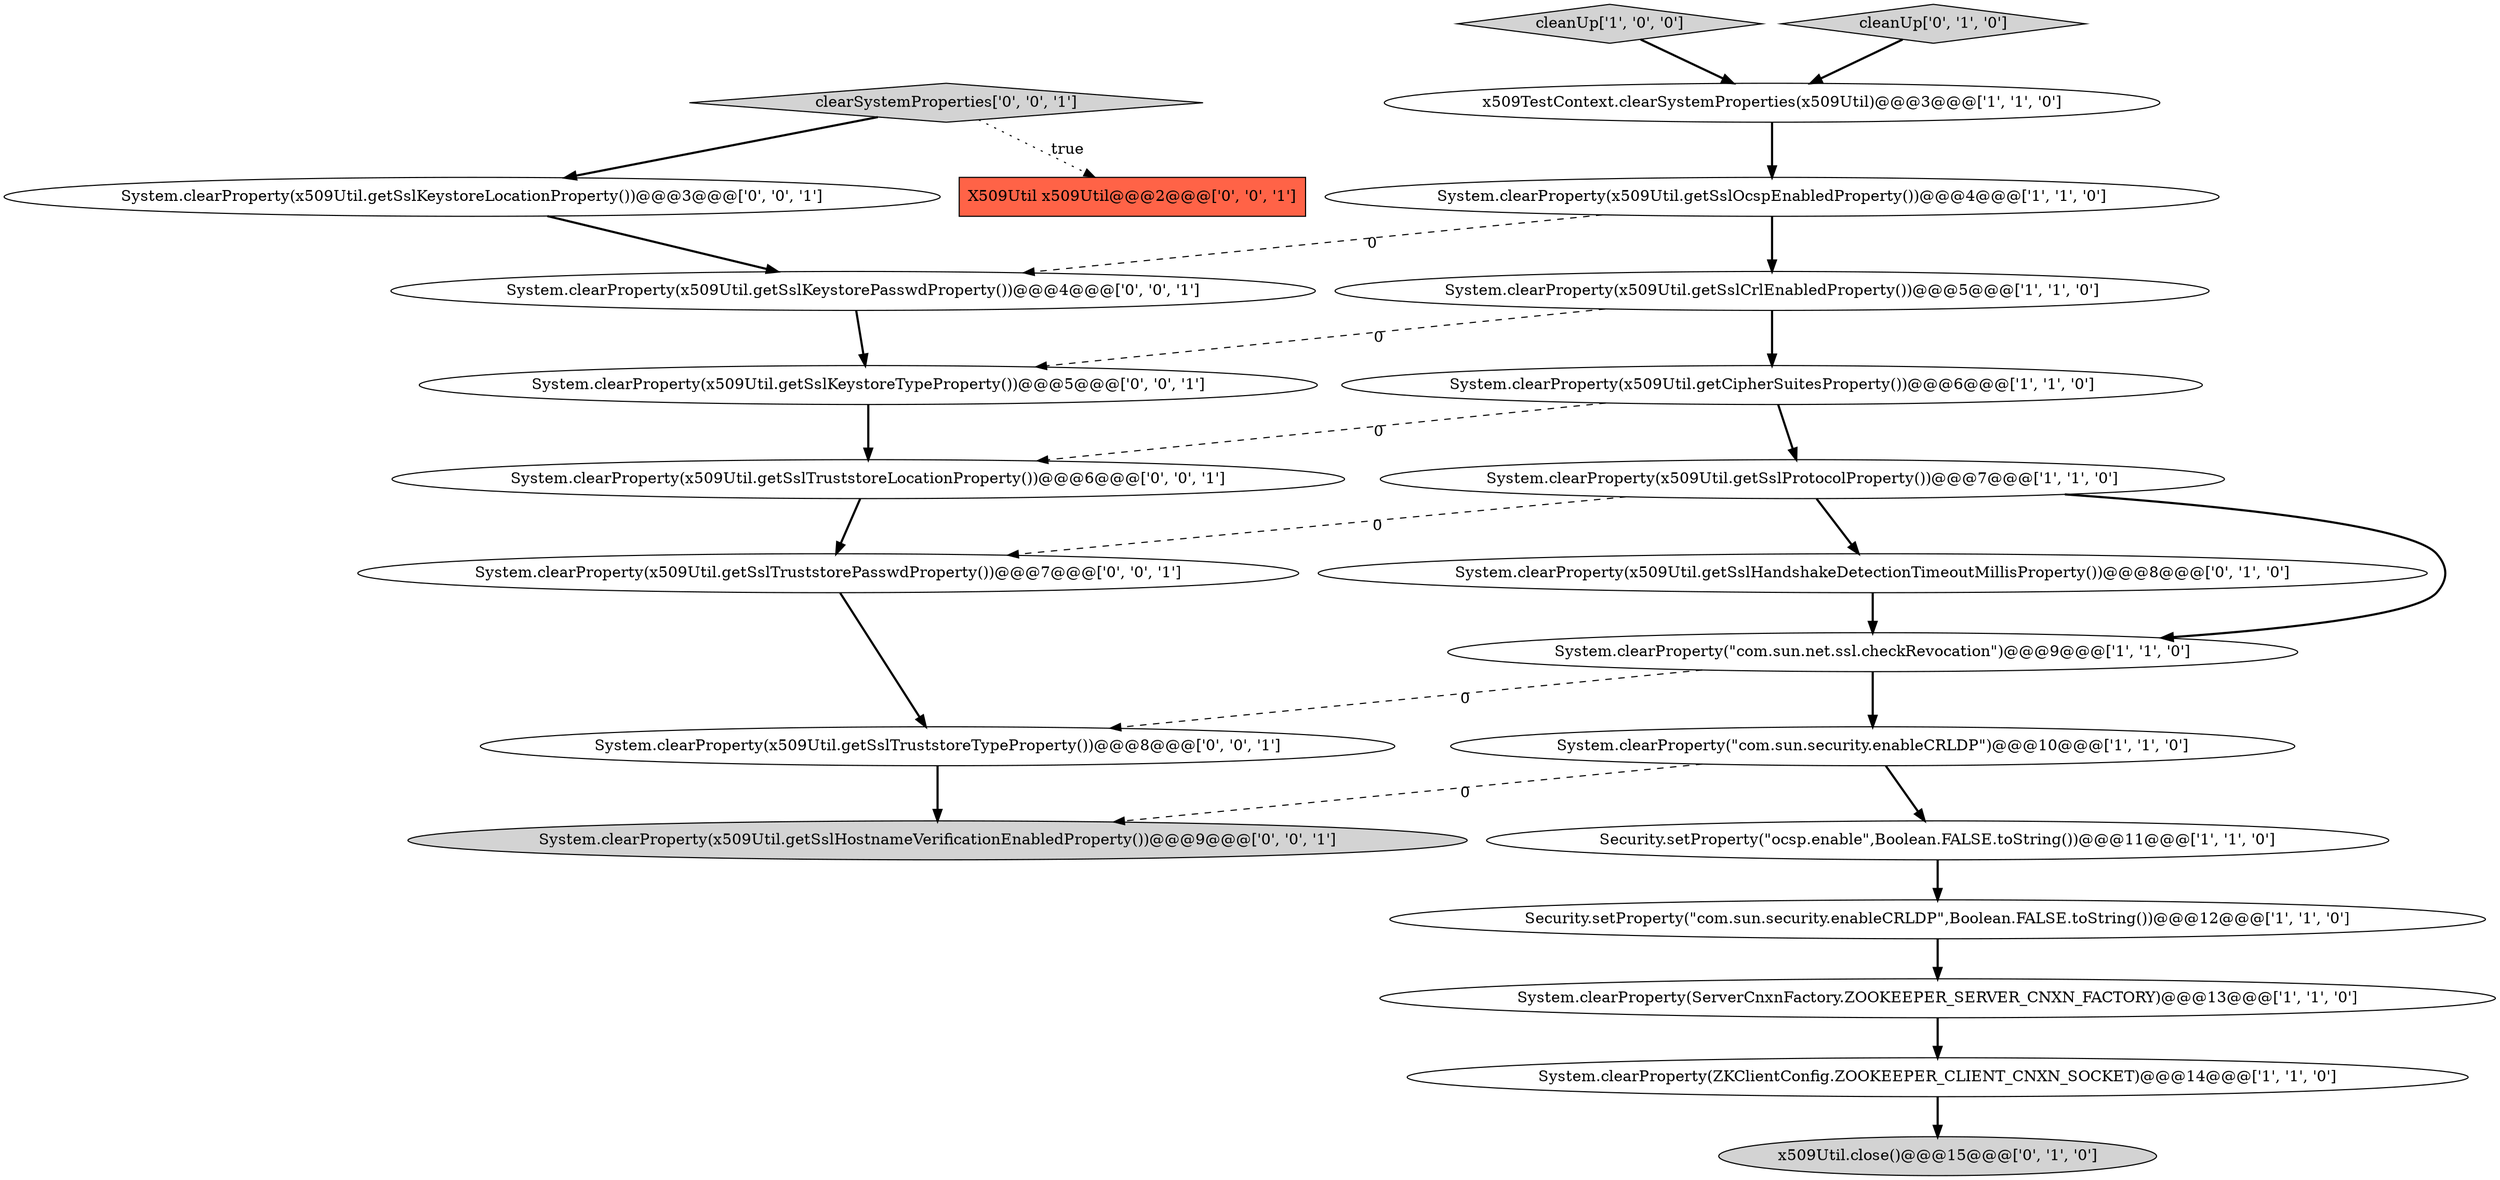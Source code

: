 digraph {
4 [style = filled, label = "System.clearProperty(ZKClientConfig.ZOOKEEPER_CLIENT_CNXN_SOCKET)@@@14@@@['1', '1', '0']", fillcolor = white, shape = ellipse image = "AAA0AAABBB1BBB"];
23 [style = filled, label = "System.clearProperty(x509Util.getSslTruststoreLocationProperty())@@@6@@@['0', '0', '1']", fillcolor = white, shape = ellipse image = "AAA0AAABBB3BBB"];
14 [style = filled, label = "x509Util.close()@@@15@@@['0', '1', '0']", fillcolor = lightgray, shape = ellipse image = "AAA1AAABBB2BBB"];
11 [style = filled, label = "Security.setProperty(\"com.sun.security.enableCRLDP\",Boolean.FALSE.toString())@@@12@@@['1', '1', '0']", fillcolor = white, shape = ellipse image = "AAA0AAABBB1BBB"];
5 [style = filled, label = "x509TestContext.clearSystemProperties(x509Util)@@@3@@@['1', '1', '0']", fillcolor = white, shape = ellipse image = "AAA0AAABBB1BBB"];
20 [style = filled, label = "System.clearProperty(x509Util.getSslKeystorePasswdProperty())@@@4@@@['0', '0', '1']", fillcolor = white, shape = ellipse image = "AAA0AAABBB3BBB"];
9 [style = filled, label = "cleanUp['1', '0', '0']", fillcolor = lightgray, shape = diamond image = "AAA0AAABBB1BBB"];
2 [style = filled, label = "System.clearProperty(\"com.sun.net.ssl.checkRevocation\")@@@9@@@['1', '1', '0']", fillcolor = white, shape = ellipse image = "AAA0AAABBB1BBB"];
6 [style = filled, label = "System.clearProperty(x509Util.getSslOcspEnabledProperty())@@@4@@@['1', '1', '0']", fillcolor = white, shape = ellipse image = "AAA0AAABBB1BBB"];
15 [style = filled, label = "System.clearProperty(x509Util.getSslHostnameVerificationEnabledProperty())@@@9@@@['0', '0', '1']", fillcolor = lightgray, shape = ellipse image = "AAA0AAABBB3BBB"];
19 [style = filled, label = "System.clearProperty(x509Util.getSslKeystoreLocationProperty())@@@3@@@['0', '0', '1']", fillcolor = white, shape = ellipse image = "AAA0AAABBB3BBB"];
17 [style = filled, label = "X509Util x509Util@@@2@@@['0', '0', '1']", fillcolor = tomato, shape = box image = "AAA0AAABBB3BBB"];
12 [style = filled, label = "System.clearProperty(x509Util.getSslHandshakeDetectionTimeoutMillisProperty())@@@8@@@['0', '1', '0']", fillcolor = white, shape = ellipse image = "AAA1AAABBB2BBB"];
0 [style = filled, label = "System.clearProperty(x509Util.getSslProtocolProperty())@@@7@@@['1', '1', '0']", fillcolor = white, shape = ellipse image = "AAA0AAABBB1BBB"];
1 [style = filled, label = "System.clearProperty(x509Util.getCipherSuitesProperty())@@@6@@@['1', '1', '0']", fillcolor = white, shape = ellipse image = "AAA0AAABBB1BBB"];
21 [style = filled, label = "System.clearProperty(x509Util.getSslKeystoreTypeProperty())@@@5@@@['0', '0', '1']", fillcolor = white, shape = ellipse image = "AAA0AAABBB3BBB"];
18 [style = filled, label = "System.clearProperty(x509Util.getSslTruststorePasswdProperty())@@@7@@@['0', '0', '1']", fillcolor = white, shape = ellipse image = "AAA0AAABBB3BBB"];
13 [style = filled, label = "cleanUp['0', '1', '0']", fillcolor = lightgray, shape = diamond image = "AAA0AAABBB2BBB"];
3 [style = filled, label = "System.clearProperty(ServerCnxnFactory.ZOOKEEPER_SERVER_CNXN_FACTORY)@@@13@@@['1', '1', '0']", fillcolor = white, shape = ellipse image = "AAA0AAABBB1BBB"];
10 [style = filled, label = "Security.setProperty(\"ocsp.enable\",Boolean.FALSE.toString())@@@11@@@['1', '1', '0']", fillcolor = white, shape = ellipse image = "AAA0AAABBB1BBB"];
7 [style = filled, label = "System.clearProperty(x509Util.getSslCrlEnabledProperty())@@@5@@@['1', '1', '0']", fillcolor = white, shape = ellipse image = "AAA0AAABBB1BBB"];
22 [style = filled, label = "clearSystemProperties['0', '0', '1']", fillcolor = lightgray, shape = diamond image = "AAA0AAABBB3BBB"];
8 [style = filled, label = "System.clearProperty(\"com.sun.security.enableCRLDP\")@@@10@@@['1', '1', '0']", fillcolor = white, shape = ellipse image = "AAA0AAABBB1BBB"];
16 [style = filled, label = "System.clearProperty(x509Util.getSslTruststoreTypeProperty())@@@8@@@['0', '0', '1']", fillcolor = white, shape = ellipse image = "AAA0AAABBB3BBB"];
1->23 [style = dashed, label="0"];
11->3 [style = bold, label=""];
22->19 [style = bold, label=""];
6->20 [style = dashed, label="0"];
19->20 [style = bold, label=""];
12->2 [style = bold, label=""];
16->15 [style = bold, label=""];
10->11 [style = bold, label=""];
2->8 [style = bold, label=""];
20->21 [style = bold, label=""];
2->16 [style = dashed, label="0"];
7->21 [style = dashed, label="0"];
0->12 [style = bold, label=""];
8->15 [style = dashed, label="0"];
18->16 [style = bold, label=""];
4->14 [style = bold, label=""];
23->18 [style = bold, label=""];
7->1 [style = bold, label=""];
0->2 [style = bold, label=""];
6->7 [style = bold, label=""];
21->23 [style = bold, label=""];
9->5 [style = bold, label=""];
22->17 [style = dotted, label="true"];
0->18 [style = dashed, label="0"];
8->10 [style = bold, label=""];
13->5 [style = bold, label=""];
3->4 [style = bold, label=""];
5->6 [style = bold, label=""];
1->0 [style = bold, label=""];
}
